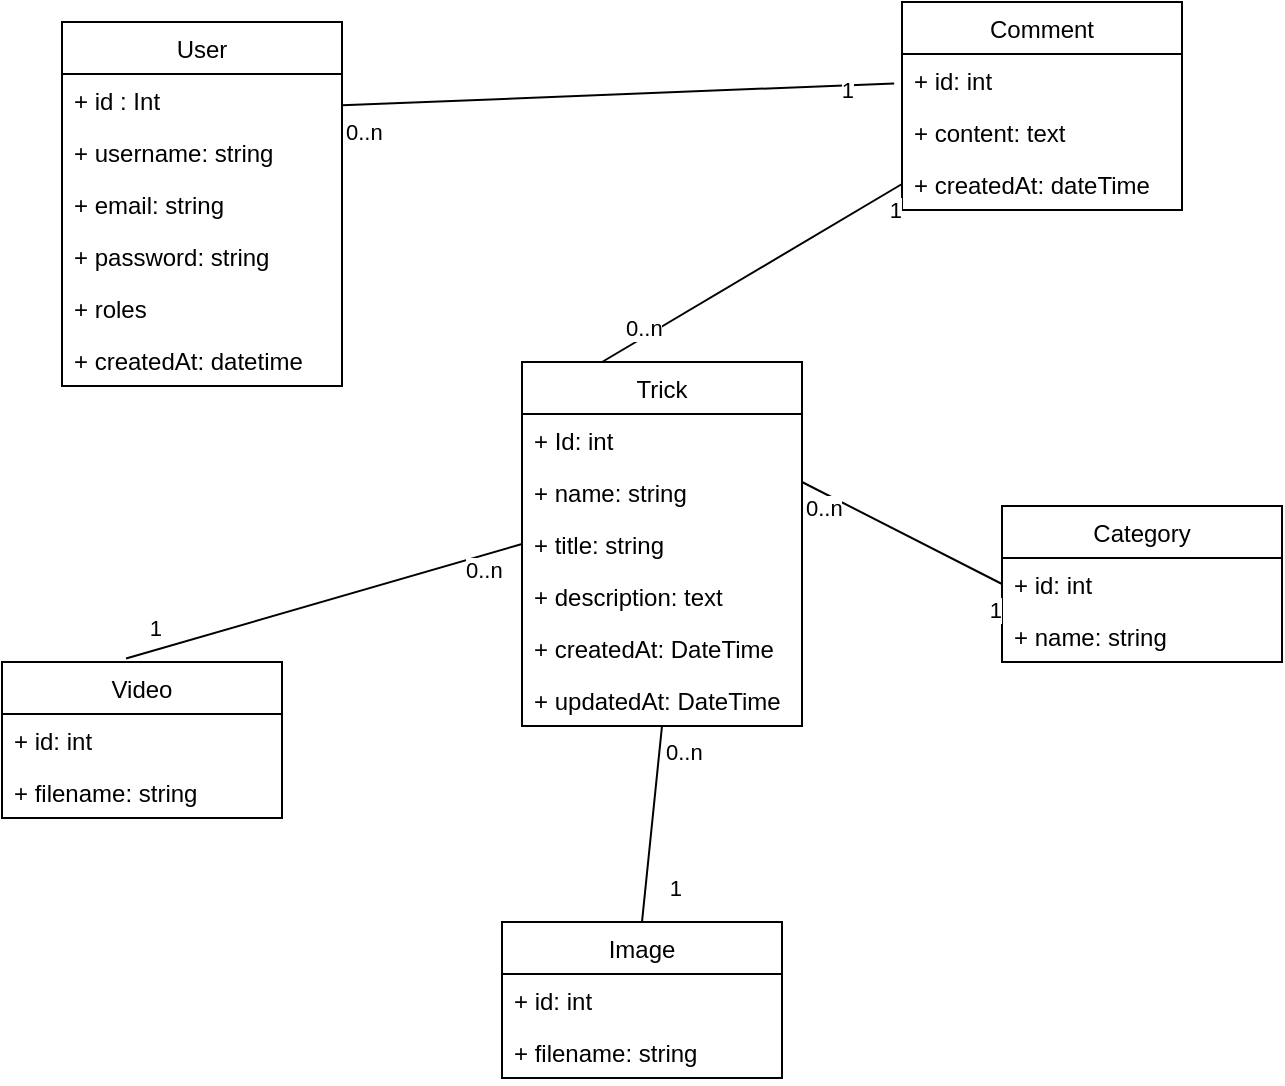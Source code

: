 <mxfile version="20.5.3" type="embed"><diagram id="pbAPCi2-Wgk4IRF2BtqO" name="Page-1"><mxGraphModel dx="1047" dy="741" grid="1" gridSize="10" guides="1" tooltips="1" connect="1" arrows="1" fold="1" page="1" pageScale="1" pageWidth="827" pageHeight="1169" math="0" shadow="0"><root><mxCell id="0"/><mxCell id="1" parent="0"/><mxCell id="2" value="User" style="swimlane;fontStyle=0;childLayout=stackLayout;horizontal=1;startSize=26;fillColor=none;horizontalStack=0;resizeParent=1;resizeParentMax=0;resizeLast=0;collapsible=1;marginBottom=0;" vertex="1" parent="1"><mxGeometry x="130" y="200" width="140" height="182" as="geometry"/></mxCell><mxCell id="3" value="+ id : Int&#10; &#10;" style="text;strokeColor=none;fillColor=none;align=left;verticalAlign=top;spacingLeft=4;spacingRight=4;overflow=hidden;rotatable=0;points=[[0,0.5],[1,0.5]];portConstraint=eastwest;" vertex="1" parent="2"><mxGeometry y="26" width="140" height="26" as="geometry"/></mxCell><mxCell id="4" value="+ username: string" style="text;strokeColor=none;fillColor=none;align=left;verticalAlign=top;spacingLeft=4;spacingRight=4;overflow=hidden;rotatable=0;points=[[0,0.5],[1,0.5]];portConstraint=eastwest;" vertex="1" parent="2"><mxGeometry y="52" width="140" height="26" as="geometry"/></mxCell><mxCell id="5" value="+ email: string" style="text;strokeColor=none;fillColor=none;align=left;verticalAlign=top;spacingLeft=4;spacingRight=4;overflow=hidden;rotatable=0;points=[[0,0.5],[1,0.5]];portConstraint=eastwest;" vertex="1" parent="2"><mxGeometry y="78" width="140" height="26" as="geometry"/></mxCell><mxCell id="6" value="+ password: string" style="text;strokeColor=none;fillColor=none;align=left;verticalAlign=top;spacingLeft=4;spacingRight=4;overflow=hidden;rotatable=0;points=[[0,0.5],[1,0.5]];portConstraint=eastwest;" vertex="1" parent="2"><mxGeometry y="104" width="140" height="26" as="geometry"/></mxCell><mxCell id="7" value="+ roles" style="text;strokeColor=none;fillColor=none;align=left;verticalAlign=top;spacingLeft=4;spacingRight=4;overflow=hidden;rotatable=0;points=[[0,0.5],[1,0.5]];portConstraint=eastwest;" vertex="1" parent="2"><mxGeometry y="130" width="140" height="26" as="geometry"/></mxCell><mxCell id="35" value="+ createdAt: datetime" style="text;strokeColor=none;fillColor=none;align=left;verticalAlign=top;spacingLeft=4;spacingRight=4;overflow=hidden;rotatable=0;points=[[0,0.5],[1,0.5]];portConstraint=eastwest;" vertex="1" parent="2"><mxGeometry y="156" width="140" height="26" as="geometry"/></mxCell><mxCell id="8" value="Trick" style="swimlane;fontStyle=0;childLayout=stackLayout;horizontal=1;startSize=26;fillColor=none;horizontalStack=0;resizeParent=1;resizeParentMax=0;resizeLast=0;collapsible=1;marginBottom=0;" vertex="1" parent="1"><mxGeometry x="360" y="370" width="140" height="182" as="geometry"/></mxCell><mxCell id="9" value="+ Id: int" style="text;strokeColor=none;fillColor=none;align=left;verticalAlign=top;spacingLeft=4;spacingRight=4;overflow=hidden;rotatable=0;points=[[0,0.5],[1,0.5]];portConstraint=eastwest;" vertex="1" parent="8"><mxGeometry y="26" width="140" height="26" as="geometry"/></mxCell><mxCell id="10" value="+ name: string" style="text;strokeColor=none;fillColor=none;align=left;verticalAlign=top;spacingLeft=4;spacingRight=4;overflow=hidden;rotatable=0;points=[[0,0.5],[1,0.5]];portConstraint=eastwest;" vertex="1" parent="8"><mxGeometry y="52" width="140" height="26" as="geometry"/></mxCell><mxCell id="11" value="+ title: string" style="text;strokeColor=none;fillColor=none;align=left;verticalAlign=top;spacingLeft=4;spacingRight=4;overflow=hidden;rotatable=0;points=[[0,0.5],[1,0.5]];portConstraint=eastwest;" vertex="1" parent="8"><mxGeometry y="78" width="140" height="26" as="geometry"/></mxCell><mxCell id="12" value="+ description: text" style="text;strokeColor=none;fillColor=none;align=left;verticalAlign=top;spacingLeft=4;spacingRight=4;overflow=hidden;rotatable=0;points=[[0,0.5],[1,0.5]];portConstraint=eastwest;" vertex="1" parent="8"><mxGeometry y="104" width="140" height="26" as="geometry"/></mxCell><mxCell id="13" value="+ createdAt: DateTime" style="text;strokeColor=none;fillColor=none;align=left;verticalAlign=top;spacingLeft=4;spacingRight=4;overflow=hidden;rotatable=0;points=[[0,0.5],[1,0.5]];portConstraint=eastwest;" vertex="1" parent="8"><mxGeometry y="130" width="140" height="26" as="geometry"/></mxCell><mxCell id="14" value="+ updatedAt: DateTime" style="text;strokeColor=none;fillColor=none;align=left;verticalAlign=top;spacingLeft=4;spacingRight=4;overflow=hidden;rotatable=0;points=[[0,0.5],[1,0.5]];portConstraint=eastwest;" vertex="1" parent="8"><mxGeometry y="156" width="140" height="26" as="geometry"/></mxCell><mxCell id="15" value="Image" style="swimlane;fontStyle=0;childLayout=stackLayout;horizontal=1;startSize=26;fillColor=none;horizontalStack=0;resizeParent=1;resizeParentMax=0;resizeLast=0;collapsible=1;marginBottom=0;" vertex="1" parent="1"><mxGeometry x="350" y="650" width="140" height="78" as="geometry"/></mxCell><mxCell id="16" value="+ id: int" style="text;strokeColor=none;fillColor=none;align=left;verticalAlign=top;spacingLeft=4;spacingRight=4;overflow=hidden;rotatable=0;points=[[0,0.5],[1,0.5]];portConstraint=eastwest;" vertex="1" parent="15"><mxGeometry y="26" width="140" height="26" as="geometry"/></mxCell><mxCell id="17" value="+ filename: string" style="text;strokeColor=none;fillColor=none;align=left;verticalAlign=top;spacingLeft=4;spacingRight=4;overflow=hidden;rotatable=0;points=[[0,0.5],[1,0.5]];portConstraint=eastwest;" vertex="1" parent="15"><mxGeometry y="52" width="140" height="26" as="geometry"/></mxCell><mxCell id="19" value="Video" style="swimlane;fontStyle=0;childLayout=stackLayout;horizontal=1;startSize=26;fillColor=none;horizontalStack=0;resizeParent=1;resizeParentMax=0;resizeLast=0;collapsible=1;marginBottom=0;" vertex="1" parent="1"><mxGeometry x="100" y="520" width="140" height="78" as="geometry"/></mxCell><mxCell id="20" value="+ id: int" style="text;strokeColor=none;fillColor=none;align=left;verticalAlign=top;spacingLeft=4;spacingRight=4;overflow=hidden;rotatable=0;points=[[0,0.5],[1,0.5]];portConstraint=eastwest;" vertex="1" parent="19"><mxGeometry y="26" width="140" height="26" as="geometry"/></mxCell><mxCell id="21" value="+ filename: string" style="text;strokeColor=none;fillColor=none;align=left;verticalAlign=top;spacingLeft=4;spacingRight=4;overflow=hidden;rotatable=0;points=[[0,0.5],[1,0.5]];portConstraint=eastwest;" vertex="1" parent="19"><mxGeometry y="52" width="140" height="26" as="geometry"/></mxCell><mxCell id="23" value="Category" style="swimlane;fontStyle=0;childLayout=stackLayout;horizontal=1;startSize=26;fillColor=none;horizontalStack=0;resizeParent=1;resizeParentMax=0;resizeLast=0;collapsible=1;marginBottom=0;" vertex="1" parent="1"><mxGeometry x="600" y="442" width="140" height="78" as="geometry"/></mxCell><mxCell id="24" value="+ id: int" style="text;strokeColor=none;fillColor=none;align=left;verticalAlign=top;spacingLeft=4;spacingRight=4;overflow=hidden;rotatable=0;points=[[0,0.5],[1,0.5]];portConstraint=eastwest;" vertex="1" parent="23"><mxGeometry y="26" width="140" height="26" as="geometry"/></mxCell><mxCell id="25" value="+ name: string" style="text;strokeColor=none;fillColor=none;align=left;verticalAlign=top;spacingLeft=4;spacingRight=4;overflow=hidden;rotatable=0;points=[[0,0.5],[1,0.5]];portConstraint=eastwest;" vertex="1" parent="23"><mxGeometry y="52" width="140" height="26" as="geometry"/></mxCell><mxCell id="31" value="Comment" style="swimlane;fontStyle=0;childLayout=stackLayout;horizontal=1;startSize=26;fillColor=none;horizontalStack=0;resizeParent=1;resizeParentMax=0;resizeLast=0;collapsible=1;marginBottom=0;" vertex="1" parent="1"><mxGeometry x="550" y="190" width="140" height="104" as="geometry"/></mxCell><mxCell id="32" value="+ id: int" style="text;strokeColor=none;fillColor=none;align=left;verticalAlign=top;spacingLeft=4;spacingRight=4;overflow=hidden;rotatable=0;points=[[0,0.5],[1,0.5]];portConstraint=eastwest;" vertex="1" parent="31"><mxGeometry y="26" width="140" height="26" as="geometry"/></mxCell><mxCell id="33" value="+ content: text" style="text;strokeColor=none;fillColor=none;align=left;verticalAlign=top;spacingLeft=4;spacingRight=4;overflow=hidden;rotatable=0;points=[[0,0.5],[1,0.5]];portConstraint=eastwest;" vertex="1" parent="31"><mxGeometry y="52" width="140" height="26" as="geometry"/></mxCell><mxCell id="34" value="+ createdAt: dateTime" style="text;strokeColor=none;fillColor=none;align=left;verticalAlign=top;spacingLeft=4;spacingRight=4;overflow=hidden;rotatable=0;points=[[0,0.5],[1,0.5]];portConstraint=eastwest;" vertex="1" parent="31"><mxGeometry y="78" width="140" height="26" as="geometry"/></mxCell><mxCell id="36" value="" style="endArrow=none;html=1;endSize=12;startArrow=none;startSize=14;startFill=0;rounded=0;entryX=0;entryY=0.5;entryDx=0;entryDy=0;endFill=0;strokeColor=default;" edge="1" parent="1" target="24"><mxGeometry x="0.206" y="-23" relative="1" as="geometry"><mxPoint x="500" y="430" as="sourcePoint"/><mxPoint x="560" y="490" as="targetPoint"/><mxPoint as="offset"/></mxGeometry></mxCell><mxCell id="37" value="0..n" style="edgeLabel;resizable=0;html=1;align=left;verticalAlign=top;" connectable="0" vertex="1" parent="36"><mxGeometry x="-1" relative="1" as="geometry"/></mxCell><mxCell id="38" value="1" style="edgeLabel;resizable=0;html=1;align=right;verticalAlign=top;" connectable="0" vertex="1" parent="36"><mxGeometry x="1" relative="1" as="geometry"/></mxCell><mxCell id="39" value="" style="endArrow=none;html=1;endSize=12;startArrow=none;startSize=14;startFill=0;rounded=0;exitX=0.286;exitY=0;exitDx=0;exitDy=0;exitPerimeter=0;entryX=0;entryY=0.5;entryDx=0;entryDy=0;endFill=0;" edge="1" parent="1" source="8" target="34"><mxGeometry x="-0.125" y="10" relative="1" as="geometry"><mxPoint x="400" y="340" as="sourcePoint"/><mxPoint x="480" y="240" as="targetPoint"/><mxPoint as="offset"/></mxGeometry></mxCell><mxCell id="40" value="0..n" style="edgeLabel;resizable=0;html=1;align=left;verticalAlign=top;" connectable="0" vertex="1" parent="39"><mxGeometry x="-1" relative="1" as="geometry"><mxPoint x="10" y="-30" as="offset"/></mxGeometry></mxCell><mxCell id="41" value="1" style="edgeLabel;resizable=0;html=1;align=right;verticalAlign=top;" connectable="0" vertex="1" parent="39"><mxGeometry x="1" relative="1" as="geometry"/></mxCell><mxCell id="45" value="" style="endArrow=none;html=1;endSize=12;startArrow=none;startSize=14;startFill=0;rounded=0;entryX=-0.028;entryY=0.566;entryDx=0;entryDy=0;entryPerimeter=0;endFill=0;" edge="1" parent="1" target="32"><mxGeometry relative="1" as="geometry"><mxPoint x="270" y="241.66" as="sourcePoint"/><mxPoint x="510" y="230" as="targetPoint"/></mxGeometry></mxCell><mxCell id="46" value="0..n" style="edgeLabel;resizable=0;html=1;align=left;verticalAlign=top;" connectable="0" vertex="1" parent="45"><mxGeometry x="-1" relative="1" as="geometry"/></mxCell><mxCell id="47" value="1" style="edgeLabel;resizable=0;html=1;align=right;verticalAlign=top;" connectable="0" vertex="1" parent="45"><mxGeometry x="1" relative="1" as="geometry"><mxPoint x="-20" y="-10" as="offset"/></mxGeometry></mxCell><mxCell id="48" value="" style="endArrow=none;html=1;endSize=12;startArrow=none;startSize=14;startFill=0;rounded=0;exitX=0;exitY=0.5;exitDx=0;exitDy=0;entryX=0.443;entryY=-0.022;entryDx=0;entryDy=0;entryPerimeter=0;endFill=0;" edge="1" parent="1" source="11" target="19"><mxGeometry x="-0.122" y="25" relative="1" as="geometry"><mxPoint x="70" y="460.66" as="sourcePoint"/><mxPoint x="230" y="460.66" as="targetPoint"/><mxPoint as="offset"/></mxGeometry></mxCell><mxCell id="49" value="0..n" style="edgeLabel;resizable=0;html=1;align=left;verticalAlign=top;" connectable="0" vertex="1" parent="48"><mxGeometry x="-1" relative="1" as="geometry"><mxPoint x="-30" as="offset"/></mxGeometry></mxCell><mxCell id="50" value="1" style="edgeLabel;resizable=0;html=1;align=right;verticalAlign=top;" connectable="0" vertex="1" parent="48"><mxGeometry x="1" relative="1" as="geometry"><mxPoint x="18" y="-28" as="offset"/></mxGeometry></mxCell><mxCell id="54" value="" style="endArrow=none;html=1;endSize=12;startArrow=none;startSize=14;startFill=0;rounded=0;entryX=0.5;entryY=0;entryDx=0;entryDy=0;endFill=0;strokeColor=default;" edge="1" parent="1" target="15"><mxGeometry x="0.206" y="-23" relative="1" as="geometry"><mxPoint x="430" y="552" as="sourcePoint"/><mxPoint x="530" y="603" as="targetPoint"/><mxPoint as="offset"/></mxGeometry></mxCell><mxCell id="55" value="0..n" style="edgeLabel;resizable=0;html=1;align=left;verticalAlign=top;" connectable="0" vertex="1" parent="54"><mxGeometry x="-1" relative="1" as="geometry"/></mxCell><mxCell id="56" value="1" style="edgeLabel;resizable=0;html=1;align=right;verticalAlign=top;" connectable="0" vertex="1" parent="54"><mxGeometry x="1" relative="1" as="geometry"><mxPoint x="20" y="-30" as="offset"/></mxGeometry></mxCell></root></mxGraphModel></diagram></mxfile>
